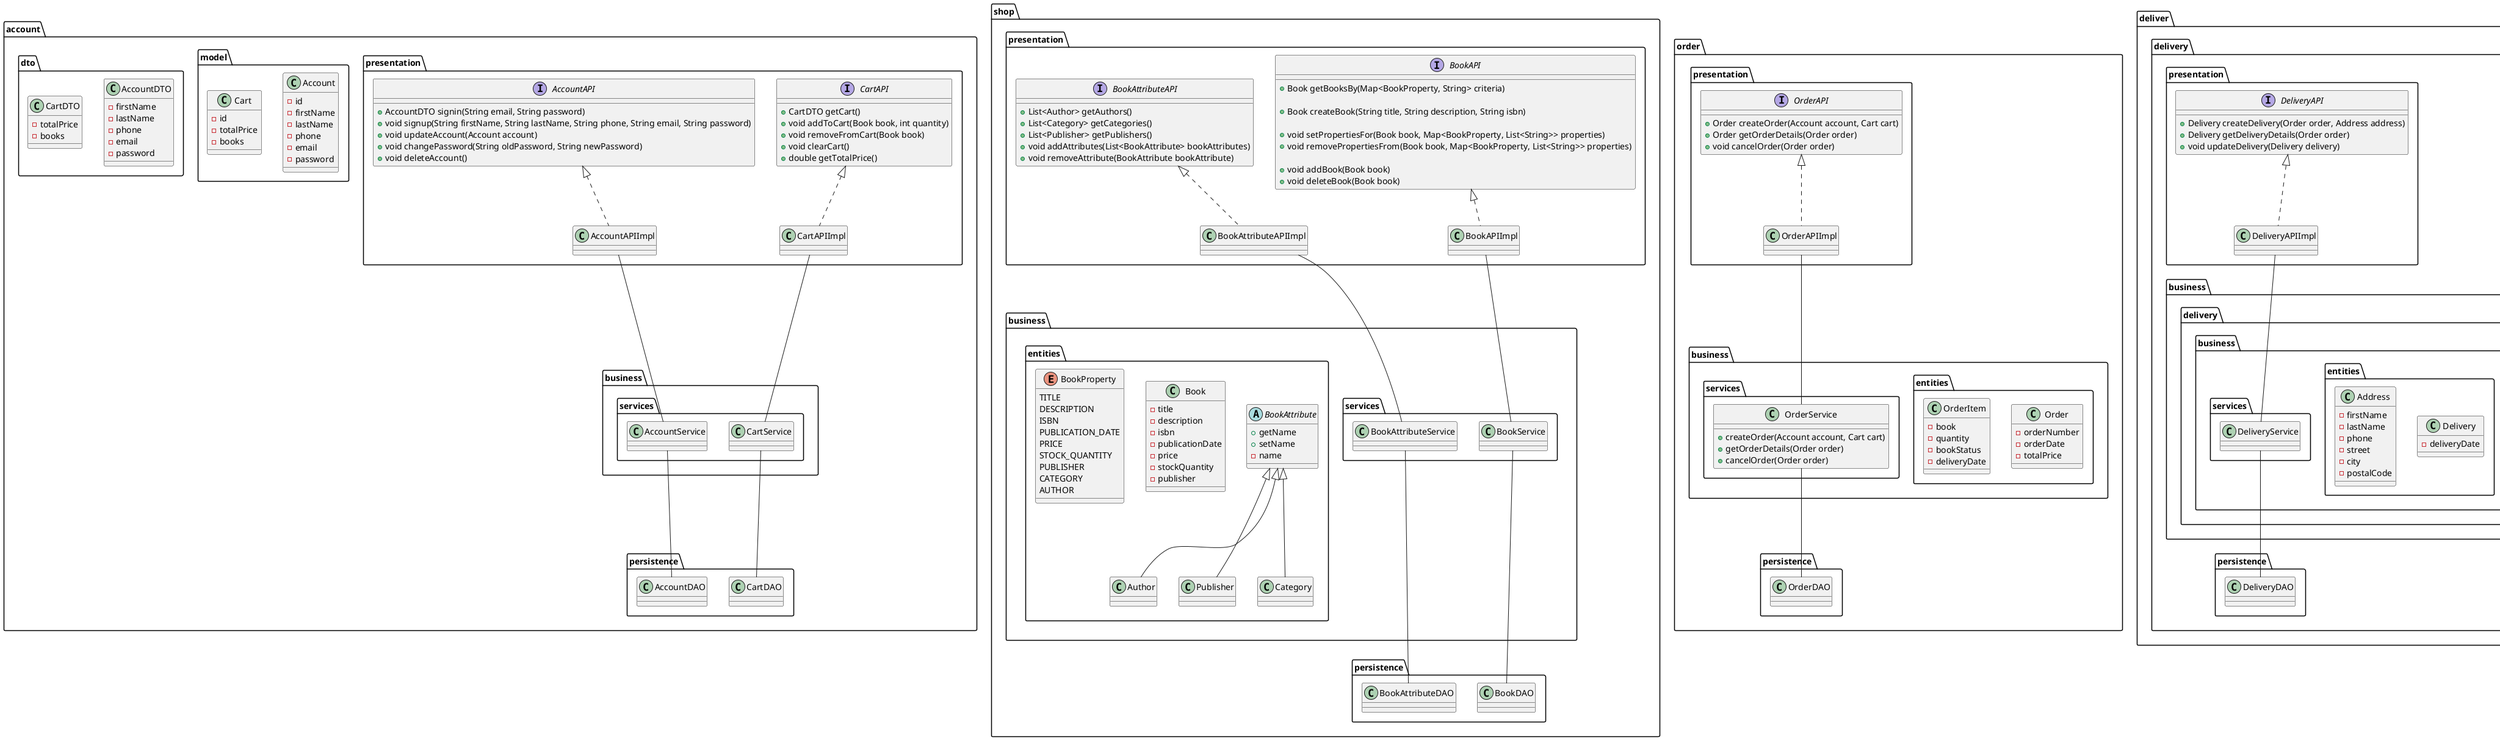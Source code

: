 @startuml classes
'https://plantuml.com/class-diagram

'skinparam package {
'    BackgroundColor #lightgrey/white
'    ArrowColor SeaGreen
'    BorderColor #black
'    BackgroundColor  #orange\white 
'}

package account {

    package account.presentation { 

        interface CartAPI {
            + CartDTO getCart()
            + void addToCart(Book book, int quantity)
            + void removeFromCart(Book book)
            + void clearCart()
            + double getTotalPrice()
        }

        class CartAPIImpl implements CartAPI

        interface AccountAPI {
            + AccountDTO signin(String email, String password)
            + void signup(String firstName, String lastName, String phone, String email, String password)
            + void updateAccount(Account account)
            + void changePassword(String oldPassword, String newPassword)
            + void deleteAccount()
        }

        class AccountAPIImpl implements AccountAPI
    }

    package account.business {
        package account.business.services{
            class CartService {

            }


            class AccountService {

            }
        }

    }

    package account.model {
        class Account {
            - id
            - firstName
            - lastName
            - phone
            - email
            - password
        }

        class Cart {
            - id
            - totalPrice
            - books
        }
    }

    package account.dto {
        class AccountDTO {
            - firstName
            - lastName
            - phone
            - email
            - password
        }

        class CartDTO {
            - totalPrice
            - books
        }
    }



    package account.persistence {
        class CartDAO {

        }


        class AccountDAO {

        }

        CartService -up- CartAPIImpl
        AccountService -up- AccountAPIImpl
        CartDAO -up- CartService
        AccountDAO -up- AccountService
    }

}

package shop {

    package shop.presentation {
        interface BookAPI {
            + Book getBooksBy(Map<BookProperty, String> criteria)

            + Book createBook(String title, String description, String isbn)

            + void setPropertiesFor(Book book, Map<BookProperty, List<String>> properties)
            + void removePropertiesFrom(Book book, Map<BookProperty, List<String>> properties)

            + void addBook(Book book)
            + void deleteBook(Book book)
        }

        class BookAPIImpl implements BookAPI

        interface BookAttributeAPI {
            + List<Author> getAuthors()
            + List<Category> getCategories()
            + List<Publisher> getPublishers()
            + void addAttributes(List<BookAttribute> bookAttributes)
            + void removeAttribute(BookAttribute bookAttribute)
        }

        class BookAttributeAPIImpl implements BookAttributeAPI

    }

    package shop.business {
        together {
            
            package shop.business.entities {
                abstract class BookAttribute {
                    + getName
                    + setName
                    - name
                }

                class Book {
                    - title
                    - description
                    - isbn
                    - publicationDate
                    - price
                    - stockQuantity
                    - publisher
                }

                together {
                    class Category extends BookAttribute

                    class Publisher extends BookAttribute

                    class Author extends BookAttribute
                }

                enum BookProperty {
                    TITLE
                    DESCRIPTION
                    ISBN
                    PUBLICATION_DATE
                    PRICE
                    STOCK_QUANTITY
                    PUBLISHER
                    CATEGORY
                    AUTHOR
                }

            }

            package shop.business.services {

                class BookAttributeService {

                }

                class BookService {

                }
            }
        }
    }

    package shop.persistence {
        
        class BookDAO {

        }


        class BookAttributeDAO {

        }


    }

    BookService -up- BookAPIImpl
    BookDAO -up-- BookService

    BookAttributeDAO -up- BookAttributeService
    BookAttributeService -up- BookAttributeAPIImpl

}

package order {
    package order.presentation {
        interface OrderAPI {
            + Order createOrder(Account account, Cart cart)
            + Order getOrderDetails(Order order)
            + void cancelOrder(Order order)
        }

        class OrderAPIImpl implements OrderAPI
    }

    package order.business{
        package order.business.entities {
            class Order {
                - orderNumber
                - orderDate
                - totalPrice
            }

            class OrderItem {
                - book
                - quantity
                - bookStatus
                - deliveryDate
            }
        }

        package order.business.services {
            class OrderService {
                + createOrder(Account account, Cart cart)
                + getOrderDetails(Order order)
                + cancelOrder(Order order)
            }
        }
    }

    package order.persistence {
        class OrderDAO {
            
        }

        OrderService -up- OrderAPIImpl
        OrderDAO -up- OrderService
    }
}

package deliver {
    package delivery.presentation {
        interface DeliveryAPI {
            + Delivery createDelivery(Order order, Address address)
            + Delivery getDeliveryDetails(Order order)
            + void updateDelivery(Delivery delivery)
        }

        class DeliveryAPIImpl implements DeliveryAPI
    }
    package delivery.business {
        package delivery.business.entities {
            class Delivery {
                - deliveryDate
            }

            class Address {
                - firstName
                - lastName
                - phone
                - street
                - city
                - postalCode
            }
        }

        package delivery.business.services {
            class DeliveryService {

            }
        }
    }

    package delivery.persistence {
        class DeliveryDAO {

        }

        DeliveryService -up- DeliveryAPIImpl
        DeliveryDAO -up- DeliveryService
    }
}

package payment {
    package payment.presentation {
        interface PaymentAPI {
            + Invoice createInvoice(Order order, String paymentMethod)
            + Invoice getInvoiceDetails(Order order)
            + void processPayment(Invoice invoice)
        }

        class PaymentAPIImpl implements PaymentAPI
    }
    package payment.business {
        package payment.business.entities {
            class Invoice {
                - invoiceNumber
                - invoiceDate
                - totalPrice
                - paymentMethod
            }
        }

        package payment.business.services {
            class PaymentService {

            }
        }
    }
    package payment.persistence {
        class PaymentDAO {

        }

        PaymentService -up- PaymentAPIImpl
        PaymentDAO -up- PaymentService
    }
}

@enduml
